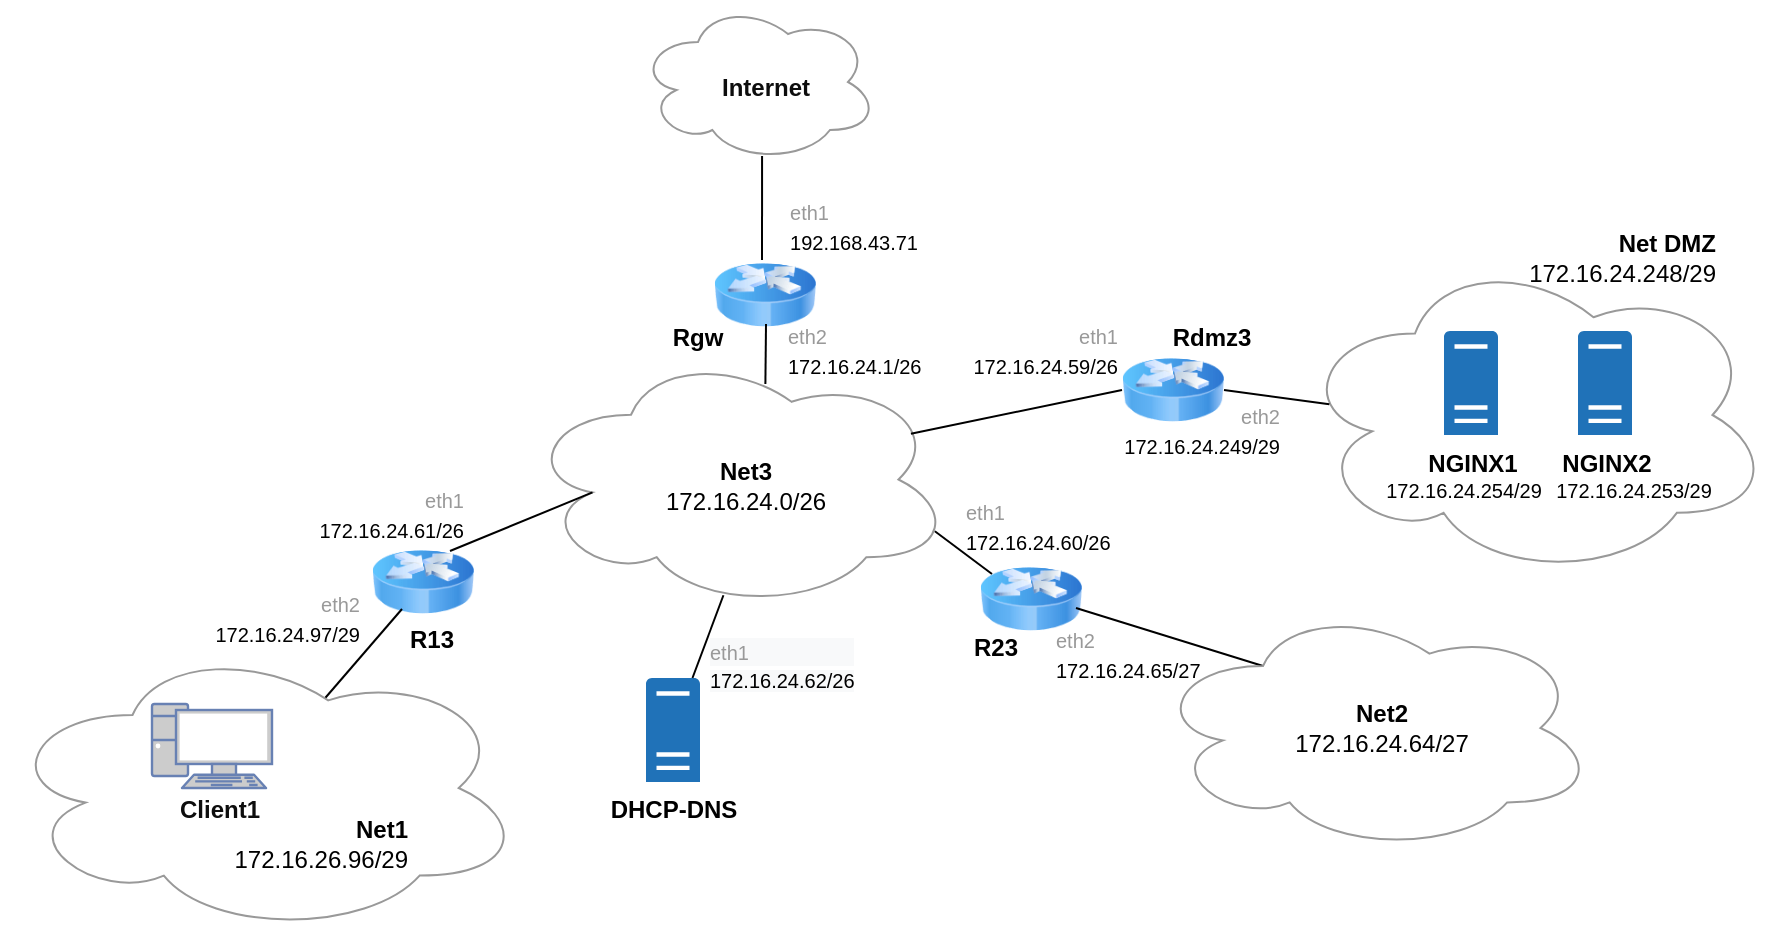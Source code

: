 <mxfile version="20.1.1" type="google"><diagram id="ignpBoy3kQYRmpvLn9r8" name="Page-1"><mxGraphModel grid="0" page="1" gridSize="10" guides="1" tooltips="1" connect="1" arrows="1" fold="1" pageScale="1" pageWidth="1169" pageHeight="827" math="0" shadow="0"><root><mxCell id="0"/><mxCell id="1" parent="0"/><mxCell id="MzXYIzLGBpWRiAdv-yaN-57" value="" style="ellipse;shape=cloud;whiteSpace=wrap;html=1;fontSize=12;fontColor=#0D0D0D;strokeColor=#999999;fillColor=none;" vertex="1" parent="1"><mxGeometry x="512" y="106" width="120" height="80" as="geometry"/></mxCell><mxCell id="MzXYIzLGBpWRiAdv-yaN-36" value="" style="ellipse;shape=cloud;whiteSpace=wrap;html=1;fillColor=none;strokeColor=#999999;" vertex="1" parent="1"><mxGeometry x="455" y="280" width="214" height="129.5" as="geometry"/></mxCell><mxCell id="JR2E5VqhnRpsbFq93gEu-2" value="" style="image;html=1;image=img/lib/clip_art/networking/Router_Icon_128x128.png" vertex="1" parent="1"><mxGeometry x="379" y="366.5" width="51" height="59" as="geometry"/></mxCell><mxCell id="MzXYIzLGBpWRiAdv-yaN-1" value="" style="image;html=1;image=img/lib/clip_art/networking/Router_Icon_128x128.png" vertex="1" parent="1"><mxGeometry x="683" y="375" width="51" height="59" as="geometry"/></mxCell><mxCell id="MzXYIzLGBpWRiAdv-yaN-3" value="" style="endArrow=none;html=1;rounded=0;entryX=0.25;entryY=0;entryDx=0;entryDy=0;" edge="1" parent="1" target="MzXYIzLGBpWRiAdv-yaN-30"><mxGeometry width="50" height="50" relative="1" as="geometry"><mxPoint x="353" y="457" as="sourcePoint"/><mxPoint x="418" y="381" as="targetPoint"/></mxGeometry></mxCell><mxCell id="MzXYIzLGBpWRiAdv-yaN-4" value="" style="endArrow=none;html=1;rounded=0;exitX=0.25;exitY=0.25;exitDx=0;exitDy=0;exitPerimeter=0;" edge="1" parent="1" source="MzXYIzLGBpWRiAdv-yaN-11"><mxGeometry width="50" height="50" relative="1" as="geometry"><mxPoint x="558" y="431" as="sourcePoint"/><mxPoint x="731" y="409" as="targetPoint"/></mxGeometry></mxCell><mxCell id="MzXYIzLGBpWRiAdv-yaN-7" value="" style="image;html=1;image=img/lib/clip_art/networking/Router_Icon_128x128.png" vertex="1" parent="1"><mxGeometry x="754" y="270.5" width="51" height="59" as="geometry"/></mxCell><mxCell id="MzXYIzLGBpWRiAdv-yaN-10" value="" style="ellipse;shape=cloud;whiteSpace=wrap;html=1;strokeColor=#999999;" vertex="1" parent="1"><mxGeometry x="194" y="426" width="261" height="146" as="geometry"/></mxCell><mxCell id="MzXYIzLGBpWRiAdv-yaN-11" value="" style="ellipse;shape=cloud;whiteSpace=wrap;html=1;strokeColor=#999999;" vertex="1" parent="1"><mxGeometry x="769" y="407" width="222" height="124" as="geometry"/></mxCell><mxCell id="MzXYIzLGBpWRiAdv-yaN-12" value="" style="ellipse;shape=cloud;whiteSpace=wrap;html=1;strokeColor=#999999;" vertex="1" parent="1"><mxGeometry x="841" y="231" width="238" height="163" as="geometry"/></mxCell><mxCell id="JR2E5VqhnRpsbFq93gEu-5" value="" style="sketch=0;pointerEvents=1;shadow=0;dashed=0;html=1;strokeColor=none;labelPosition=center;verticalLabelPosition=bottom;verticalAlign=top;outlineConnect=0;align=center;shape=mxgraph.office.servers.physical_host;fillColor=#2072B8;" vertex="1" parent="1"><mxGeometry x="516" y="444" width="27" height="52" as="geometry"/></mxCell><mxCell id="MzXYIzLGBpWRiAdv-yaN-13" value="" style="endArrow=none;html=1;rounded=0;exitX=1;exitY=0.5;exitDx=0;exitDy=0;entryX=0.07;entryY=0.467;entryDx=0;entryDy=0;entryPerimeter=0;" edge="1" parent="1" source="MzXYIzLGBpWRiAdv-yaN-7" target="MzXYIzLGBpWRiAdv-yaN-12"><mxGeometry width="50" height="50" relative="1" as="geometry"><mxPoint x="649" y="436" as="sourcePoint"/><mxPoint x="699" y="386" as="targetPoint"/></mxGeometry></mxCell><mxCell id="MzXYIzLGBpWRiAdv-yaN-14" value="" style="endArrow=none;html=1;rounded=0;entryX=0.16;entryY=0.55;entryDx=0;entryDy=0;entryPerimeter=0;" edge="1" parent="1" target="MzXYIzLGBpWRiAdv-yaN-36"><mxGeometry width="50" height="50" relative="1" as="geometry"><mxPoint x="418" y="380.5" as="sourcePoint"/><mxPoint x="436" y="367" as="targetPoint"/></mxGeometry></mxCell><mxCell id="MzXYIzLGBpWRiAdv-yaN-15" value="" style="endArrow=none;html=1;rounded=0;exitX=0.96;exitY=0.7;exitDx=0;exitDy=0;exitPerimeter=0;" edge="1" parent="1" source="MzXYIzLGBpWRiAdv-yaN-36"><mxGeometry width="50" height="50" relative="1" as="geometry"><mxPoint x="660" y="335" as="sourcePoint"/><mxPoint x="689" y="392" as="targetPoint"/></mxGeometry></mxCell><mxCell id="MzXYIzLGBpWRiAdv-yaN-16" value="" style="image;html=1;image=img/lib/clip_art/networking/Router_Icon_128x128.png" vertex="1" parent="1"><mxGeometry x="550" y="223" width="51" height="59" as="geometry"/></mxCell><mxCell id="MzXYIzLGBpWRiAdv-yaN-21" value="" style="endArrow=none;html=1;rounded=0;entryX=0.517;entryY=0.963;entryDx=0;entryDy=0;entryPerimeter=0;" edge="1" parent="1" target="MzXYIzLGBpWRiAdv-yaN-57"><mxGeometry width="50" height="50" relative="1" as="geometry"><mxPoint x="574" y="235" as="sourcePoint"/><mxPoint x="576" y="181" as="targetPoint"/></mxGeometry></mxCell><mxCell id="MzXYIzLGBpWRiAdv-yaN-22" value="&lt;b&gt;Net1&lt;/b&gt;&lt;br&gt;172.16.26.96/29" style="text;html=1;strokeColor=none;fillColor=none;align=right;verticalAlign=middle;whiteSpace=wrap;rounded=0;" vertex="1" parent="1"><mxGeometry x="339" y="512" width="60" height="30" as="geometry"/></mxCell><mxCell id="MzXYIzLGBpWRiAdv-yaN-23" value="&lt;b&gt;Net2&lt;/b&gt;&lt;br&gt;172.16.24.64/27" style="text;html=1;strokeColor=none;fillColor=none;align=center;verticalAlign=middle;whiteSpace=wrap;rounded=0;" vertex="1" parent="1"><mxGeometry x="854" y="454" width="60" height="30" as="geometry"/></mxCell><mxCell id="MzXYIzLGBpWRiAdv-yaN-24" value="" style="fontColor=#0066CC;verticalAlign=top;verticalLabelPosition=bottom;labelPosition=center;align=center;html=1;outlineConnect=0;fillColor=#CCCCCC;strokeColor=#6881B3;gradientColor=none;gradientDirection=north;strokeWidth=2;shape=mxgraph.networks.pc;" vertex="1" parent="1"><mxGeometry x="269" y="457" width="60" height="42" as="geometry"/></mxCell><mxCell id="MzXYIzLGBpWRiAdv-yaN-26" value="&lt;b&gt;Net DMZ&lt;/b&gt;&lt;br&gt;&lt;div style=&quot;&quot;&gt;&lt;span style=&quot;background-color: initial;&quot;&gt;172.16.24.248/29&lt;/span&gt;&lt;/div&gt;" style="text;html=1;strokeColor=none;fillColor=none;align=right;verticalAlign=middle;whiteSpace=wrap;rounded=0;" vertex="1" parent="1"><mxGeometry x="993" y="219" width="60" height="30" as="geometry"/></mxCell><mxCell id="MzXYIzLGBpWRiAdv-yaN-19" value="&lt;b&gt;Net3&lt;/b&gt;&lt;br&gt;172.16.24.0/26" style="text;html=1;strokeColor=none;fillColor=none;align=center;verticalAlign=middle;whiteSpace=wrap;rounded=0;" vertex="1" parent="1"><mxGeometry x="536" y="333" width="60" height="30" as="geometry"/></mxCell><mxCell id="MzXYIzLGBpWRiAdv-yaN-28" value="&lt;b&gt;NGINX1&lt;/b&gt;" style="sketch=0;pointerEvents=1;shadow=0;dashed=0;html=1;strokeColor=none;labelPosition=center;verticalLabelPosition=bottom;verticalAlign=top;outlineConnect=0;align=center;shape=mxgraph.office.servers.physical_host;fillColor=#2072B8;" vertex="1" parent="1"><mxGeometry x="915" y="270.5" width="27" height="52" as="geometry"/></mxCell><mxCell id="MzXYIzLGBpWRiAdv-yaN-29" value="&lt;b&gt;NGINX2&lt;/b&gt;" style="sketch=0;pointerEvents=1;shadow=0;dashed=0;html=1;strokeColor=none;labelPosition=center;verticalLabelPosition=bottom;verticalAlign=top;outlineConnect=0;align=center;shape=mxgraph.office.servers.physical_host;fillColor=#2072B8;" vertex="1" parent="1"><mxGeometry x="982" y="270.5" width="27" height="52" as="geometry"/></mxCell><mxCell id="MzXYIzLGBpWRiAdv-yaN-30" value="&lt;span style=&quot;background-color: rgb(255, 255, 255);&quot;&gt;&lt;b&gt;R13&lt;/b&gt;&lt;/span&gt;&lt;span style=&quot;&quot;&gt;&#9;&lt;/span&gt;" style="text;html=1;strokeColor=none;fillColor=none;align=center;verticalAlign=middle;whiteSpace=wrap;rounded=0;" vertex="1" parent="1"><mxGeometry x="379" y="409.5" width="60" height="30" as="geometry"/></mxCell><mxCell id="MzXYIzLGBpWRiAdv-yaN-31" value="&lt;span style=&quot;background-color: rgb(255, 255, 255);&quot;&gt;&lt;b&gt;R23&lt;/b&gt;&lt;/span&gt;&lt;span style=&quot;&quot;&gt;&#9;&lt;/span&gt;" style="text;html=1;strokeColor=none;fillColor=none;align=center;verticalAlign=middle;whiteSpace=wrap;rounded=0;" vertex="1" parent="1"><mxGeometry x="661" y="414" width="60" height="30" as="geometry"/></mxCell><mxCell id="MzXYIzLGBpWRiAdv-yaN-34" value="&lt;span style=&quot;background-color: rgb(255, 255, 255);&quot;&gt;&lt;b&gt;Rgw&lt;/b&gt;&lt;/span&gt;&lt;span style=&quot;&quot;&gt;&#9;&lt;/span&gt;" style="text;html=1;strokeColor=none;fillColor=none;align=center;verticalAlign=middle;whiteSpace=wrap;rounded=0;" vertex="1" parent="1"><mxGeometry x="512" y="259" width="60" height="30" as="geometry"/></mxCell><mxCell id="MzXYIzLGBpWRiAdv-yaN-35" value="&lt;span style=&quot;background-color: rgb(255, 255, 255);&quot;&gt;&lt;b&gt;Rdmz3&lt;/b&gt;&lt;/span&gt;" style="text;html=1;strokeColor=none;fillColor=none;align=center;verticalAlign=middle;whiteSpace=wrap;rounded=0;" vertex="1" parent="1"><mxGeometry x="769" y="259" width="60" height="30" as="geometry"/></mxCell><mxCell id="MzXYIzLGBpWRiAdv-yaN-37" value="" style="endArrow=none;html=1;rounded=0;exitX=0.564;exitY=0.131;exitDx=0;exitDy=0;exitPerimeter=0;" edge="1" parent="1" source="MzXYIzLGBpWRiAdv-yaN-36"><mxGeometry width="50" height="50" relative="1" as="geometry"><mxPoint x="654" y="429" as="sourcePoint"/><mxPoint x="576" y="267" as="targetPoint"/></mxGeometry></mxCell><mxCell id="MzXYIzLGBpWRiAdv-yaN-38" value="&lt;div style=&quot;text-align: left;&quot;&gt;&lt;span style=&quot;font-size: 10px; background-color: initial;&quot;&gt;&lt;font color=&quot;#999999&quot;&gt;eth1&lt;/font&gt;&lt;/span&gt;&lt;/div&gt;&lt;font style=&quot;font-size: 10px;&quot;&gt;192.168.43.71&lt;/font&gt;" style="text;html=1;strokeColor=none;fillColor=none;align=center;verticalAlign=middle;whiteSpace=wrap;rounded=0;" vertex="1" parent="1"><mxGeometry x="590" y="203" width="60" height="30" as="geometry"/></mxCell><mxCell id="MzXYIzLGBpWRiAdv-yaN-41" value="&lt;font style=&quot;font-size: 10px;&quot;&gt;&lt;font color=&quot;#999999&quot;&gt;eth2&lt;/font&gt;&lt;br&gt;172.16.24.1/26&lt;/font&gt;" style="text;html=1;strokeColor=none;fillColor=none;align=left;verticalAlign=middle;whiteSpace=wrap;rounded=0;" vertex="1" parent="1"><mxGeometry x="585" y="265" width="60" height="30" as="geometry"/></mxCell><mxCell id="MzXYIzLGBpWRiAdv-yaN-42" value="&lt;font style=&quot;font-size: 10px;&quot;&gt;&lt;font color=&quot;#999999&quot;&gt;eth1&lt;/font&gt;&lt;br&gt;172.16.24.61/26&lt;/font&gt;" style="text;html=1;strokeColor=none;fillColor=none;align=right;verticalAlign=middle;whiteSpace=wrap;rounded=0;" vertex="1" parent="1"><mxGeometry x="367" y="347" width="60" height="30" as="geometry"/></mxCell><mxCell id="MzXYIzLGBpWRiAdv-yaN-43" value="&lt;font style=&quot;font-size: 10px;&quot;&gt;&lt;font color=&quot;#999999&quot;&gt;eth2&lt;/font&gt;&lt;br&gt;172.16.24.97/29&lt;/font&gt;" style="text;html=1;strokeColor=none;fillColor=none;align=right;verticalAlign=middle;whiteSpace=wrap;rounded=0;" vertex="1" parent="1"><mxGeometry x="314.5" y="399" width="60" height="30" as="geometry"/></mxCell><mxCell id="MzXYIzLGBpWRiAdv-yaN-46" value="&lt;b&gt;&lt;font style=&quot;font-size: 12px;&quot;&gt;DHCP-&lt;/font&gt;&lt;/b&gt;&lt;b&gt;&lt;font style=&quot;font-size: 12px;&quot;&gt;DNS&lt;br&gt;&lt;/font&gt;&lt;/b&gt;" style="text;html=1;strokeColor=none;fillColor=none;align=center;verticalAlign=middle;whiteSpace=wrap;rounded=0;fontSize=10;" vertex="1" parent="1"><mxGeometry x="493.5" y="495" width="72" height="30" as="geometry"/></mxCell><mxCell id="MzXYIzLGBpWRiAdv-yaN-47" value="" style="endArrow=none;html=1;rounded=0;fontSize=12;entryX=0.466;entryY=0.947;entryDx=0;entryDy=0;entryPerimeter=0;" edge="1" parent="1" source="JR2E5VqhnRpsbFq93gEu-5" target="MzXYIzLGBpWRiAdv-yaN-36"><mxGeometry width="50" height="50" relative="1" as="geometry"><mxPoint x="654" y="406" as="sourcePoint"/><mxPoint x="704" y="356" as="targetPoint"/></mxGeometry></mxCell><mxCell id="MzXYIzLGBpWRiAdv-yaN-48" value="&lt;font color=&quot;#0d0d0d&quot;&gt;&lt;b&gt;Client1&lt;/b&gt;&lt;/font&gt;" style="text;html=1;strokeColor=none;fillColor=none;align=center;verticalAlign=middle;whiteSpace=wrap;rounded=0;fontSize=12;fontColor=#999999;" vertex="1" parent="1"><mxGeometry x="273" y="495" width="60" height="30" as="geometry"/></mxCell><mxCell id="MzXYIzLGBpWRiAdv-yaN-49" value="&lt;font style=&quot;font-size: 10px;&quot;&gt;&lt;font color=&quot;#999999&quot;&gt;eth1&lt;/font&gt;&lt;br&gt;172.16.24.60/26&lt;/font&gt;" style="text;html=1;strokeColor=none;fillColor=none;align=left;verticalAlign=middle;whiteSpace=wrap;rounded=0;" vertex="1" parent="1"><mxGeometry x="674" y="353" width="60" height="30" as="geometry"/></mxCell><mxCell id="MzXYIzLGBpWRiAdv-yaN-50" value="&lt;font style=&quot;font-size: 10px;&quot;&gt;&lt;font color=&quot;#999999&quot;&gt;eth2&lt;/font&gt;&lt;br&gt;172.16.24.65/27&lt;/font&gt;" style="text;html=1;strokeColor=none;fillColor=none;align=left;verticalAlign=middle;whiteSpace=wrap;rounded=0;" vertex="1" parent="1"><mxGeometry x="719" y="417" width="60" height="30" as="geometry"/></mxCell><mxCell id="MzXYIzLGBpWRiAdv-yaN-51" value="&lt;b&gt;Internet&lt;/b&gt;" style="text;html=1;strokeColor=none;fillColor=none;align=center;verticalAlign=middle;whiteSpace=wrap;rounded=0;fontSize=12;fontColor=#0D0D0D;" vertex="1" parent="1"><mxGeometry x="545.5" y="134" width="60" height="30" as="geometry"/></mxCell><mxCell id="MzXYIzLGBpWRiAdv-yaN-53" value="" style="endArrow=none;html=1;rounded=0;fontSize=12;fontColor=#0D0D0D;entryX=0;entryY=0.5;entryDx=0;entryDy=0;exitX=0.904;exitY=0.323;exitDx=0;exitDy=0;exitPerimeter=0;" edge="1" parent="1" source="MzXYIzLGBpWRiAdv-yaN-36" target="MzXYIzLGBpWRiAdv-yaN-7"><mxGeometry width="50" height="50" relative="1" as="geometry"><mxPoint x="654" y="392" as="sourcePoint"/><mxPoint x="704" y="342" as="targetPoint"/></mxGeometry></mxCell><mxCell id="MzXYIzLGBpWRiAdv-yaN-55" value="&lt;div style=&quot;color: rgb(0, 0, 0); font-family: Helvetica; font-size: 12px; font-style: normal; font-variant-ligatures: normal; font-variant-caps: normal; font-weight: 400; letter-spacing: normal; orphans: 2; text-indent: 0px; text-transform: none; widows: 2; word-spacing: 0px; -webkit-text-stroke-width: 0px; background-color: rgb(248, 249, 250); text-decoration-thickness: initial; text-decoration-style: initial; text-decoration-color: initial; text-align: left;&quot;&gt;&lt;span style=&quot;font-size: 10px; background-color: initial;&quot;&gt;&lt;font color=&quot;#999999&quot;&gt;eth1&lt;/font&gt;&lt;/span&gt;&lt;/div&gt;&lt;font style=&quot;color: rgb(0, 0, 0); font-family: Helvetica; font-style: normal; font-variant-ligatures: normal; font-variant-caps: normal; font-weight: 400; letter-spacing: normal; orphans: 2; text-align: center; text-indent: 0px; text-transform: none; widows: 2; word-spacing: 0px; -webkit-text-stroke-width: 0px; background-color: rgb(248, 249, 250); text-decoration-thickness: initial; text-decoration-style: initial; text-decoration-color: initial; font-size: 10px;&quot;&gt;172.16.24.62/26&lt;/font&gt;" style="text;whiteSpace=wrap;html=1;fontSize=12;fontColor=#0D0D0D;" vertex="1" parent="1"><mxGeometry x="545.5" y="417.0" width="92" height="51" as="geometry"/></mxCell><mxCell id="iAhWIxl94WAI6Q2bdgLF-1" value="&lt;font style=&quot;font-size: 10px;&quot;&gt;&lt;font color=&quot;#999999&quot;&gt;eth1&lt;/font&gt;&lt;br&gt;172.16.24.59/26&lt;/font&gt;" style="text;html=1;strokeColor=none;fillColor=none;align=right;verticalAlign=middle;whiteSpace=wrap;rounded=0;" vertex="1" parent="1"><mxGeometry x="694" y="265" width="60" height="30" as="geometry"/></mxCell><mxCell id="iAhWIxl94WAI6Q2bdgLF-2" value="&lt;font style=&quot;font-size: 10px;&quot;&gt;&lt;font color=&quot;#999999&quot;&gt;eth2&lt;/font&gt;&lt;br&gt;172.16.24.249/29&lt;/font&gt;" style="text;html=1;strokeColor=none;fillColor=none;align=right;verticalAlign=middle;whiteSpace=wrap;rounded=0;" vertex="1" parent="1"><mxGeometry x="775" y="305" width="60" height="30" as="geometry"/></mxCell><mxCell id="iAhWIxl94WAI6Q2bdgLF-4" value="&lt;font style=&quot;font-size: 10px;&quot;&gt;172.16.24.254/29&lt;/font&gt;" style="text;html=1;strokeColor=none;fillColor=none;align=center;verticalAlign=middle;whiteSpace=wrap;rounded=0;" vertex="1" parent="1"><mxGeometry x="895" y="334.5" width="60" height="30" as="geometry"/></mxCell><mxCell id="iAhWIxl94WAI6Q2bdgLF-5" value="&lt;font style=&quot;font-size: 10px;&quot;&gt;172.16.24.253/29&lt;/font&gt;" style="text;html=1;strokeColor=none;fillColor=none;align=center;verticalAlign=middle;whiteSpace=wrap;rounded=0;" vertex="1" parent="1"><mxGeometry x="980" y="334.5" width="60" height="30" as="geometry"/></mxCell></root></mxGraphModel></diagram></mxfile>